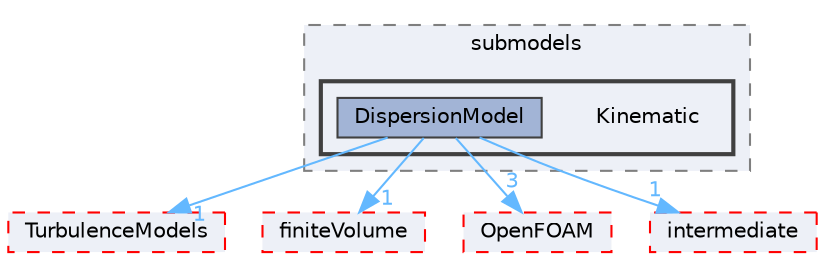 digraph "src/lagrangian/turbulence/submodels/Kinematic"
{
 // LATEX_PDF_SIZE
  bgcolor="transparent";
  edge [fontname=Helvetica,fontsize=10,labelfontname=Helvetica,labelfontsize=10];
  node [fontname=Helvetica,fontsize=10,shape=box,height=0.2,width=0.4];
  compound=true
  subgraph clusterdir_8d2e9f3975cd341fe442d8051fa80149 {
    graph [ bgcolor="#edf0f7", pencolor="grey50", label="submodels", fontname=Helvetica,fontsize=10 style="filled,dashed", URL="dir_8d2e9f3975cd341fe442d8051fa80149.html",tooltip=""]
  subgraph clusterdir_5ba94de3dd603286eac505345baf7469 {
    graph [ bgcolor="#edf0f7", pencolor="grey25", label="", fontname=Helvetica,fontsize=10 style="filled,bold", URL="dir_5ba94de3dd603286eac505345baf7469.html",tooltip=""]
    dir_5ba94de3dd603286eac505345baf7469 [shape=plaintext, label="Kinematic"];
  dir_ec3a45eb9e031fb2cbc5f0a1a823b94d [label="DispersionModel", fillcolor="#a2b4d6", color="grey25", style="filled", URL="dir_ec3a45eb9e031fb2cbc5f0a1a823b94d.html",tooltip=""];
  }
  }
  dir_1eda626aeac0f0ad2848c36acaa5d501 [label="TurbulenceModels", fillcolor="#edf0f7", color="red", style="filled,dashed", URL="dir_1eda626aeac0f0ad2848c36acaa5d501.html",tooltip=""];
  dir_9bd15774b555cf7259a6fa18f99fe99b [label="finiteVolume", fillcolor="#edf0f7", color="red", style="filled,dashed", URL="dir_9bd15774b555cf7259a6fa18f99fe99b.html",tooltip=""];
  dir_c5473ff19b20e6ec4dfe5c310b3778a8 [label="OpenFOAM", fillcolor="#edf0f7", color="red", style="filled,dashed", URL="dir_c5473ff19b20e6ec4dfe5c310b3778a8.html",tooltip=""];
  dir_d3c32a493136c130c1f0d51f4f35c297 [label="intermediate", fillcolor="#edf0f7", color="red", style="filled,dashed", URL="dir_d3c32a493136c130c1f0d51f4f35c297.html",tooltip=""];
  dir_ec3a45eb9e031fb2cbc5f0a1a823b94d->dir_c5473ff19b20e6ec4dfe5c310b3778a8 [headlabel="3", labeldistance=1.5 headhref="dir_000964_002695.html" href="dir_000964_002695.html" color="steelblue1" fontcolor="steelblue1"];
  dir_ec3a45eb9e031fb2cbc5f0a1a823b94d->dir_1eda626aeac0f0ad2848c36acaa5d501 [headlabel="1", labeldistance=1.5 headhref="dir_000964_004143.html" href="dir_000964_004143.html" color="steelblue1" fontcolor="steelblue1"];
  dir_ec3a45eb9e031fb2cbc5f0a1a823b94d->dir_d3c32a493136c130c1f0d51f4f35c297 [headlabel="1", labeldistance=1.5 headhref="dir_000964_001913.html" href="dir_000964_001913.html" color="steelblue1" fontcolor="steelblue1"];
  dir_ec3a45eb9e031fb2cbc5f0a1a823b94d->dir_9bd15774b555cf7259a6fa18f99fe99b [headlabel="1", labeldistance=1.5 headhref="dir_000964_001387.html" href="dir_000964_001387.html" color="steelblue1" fontcolor="steelblue1"];
}
